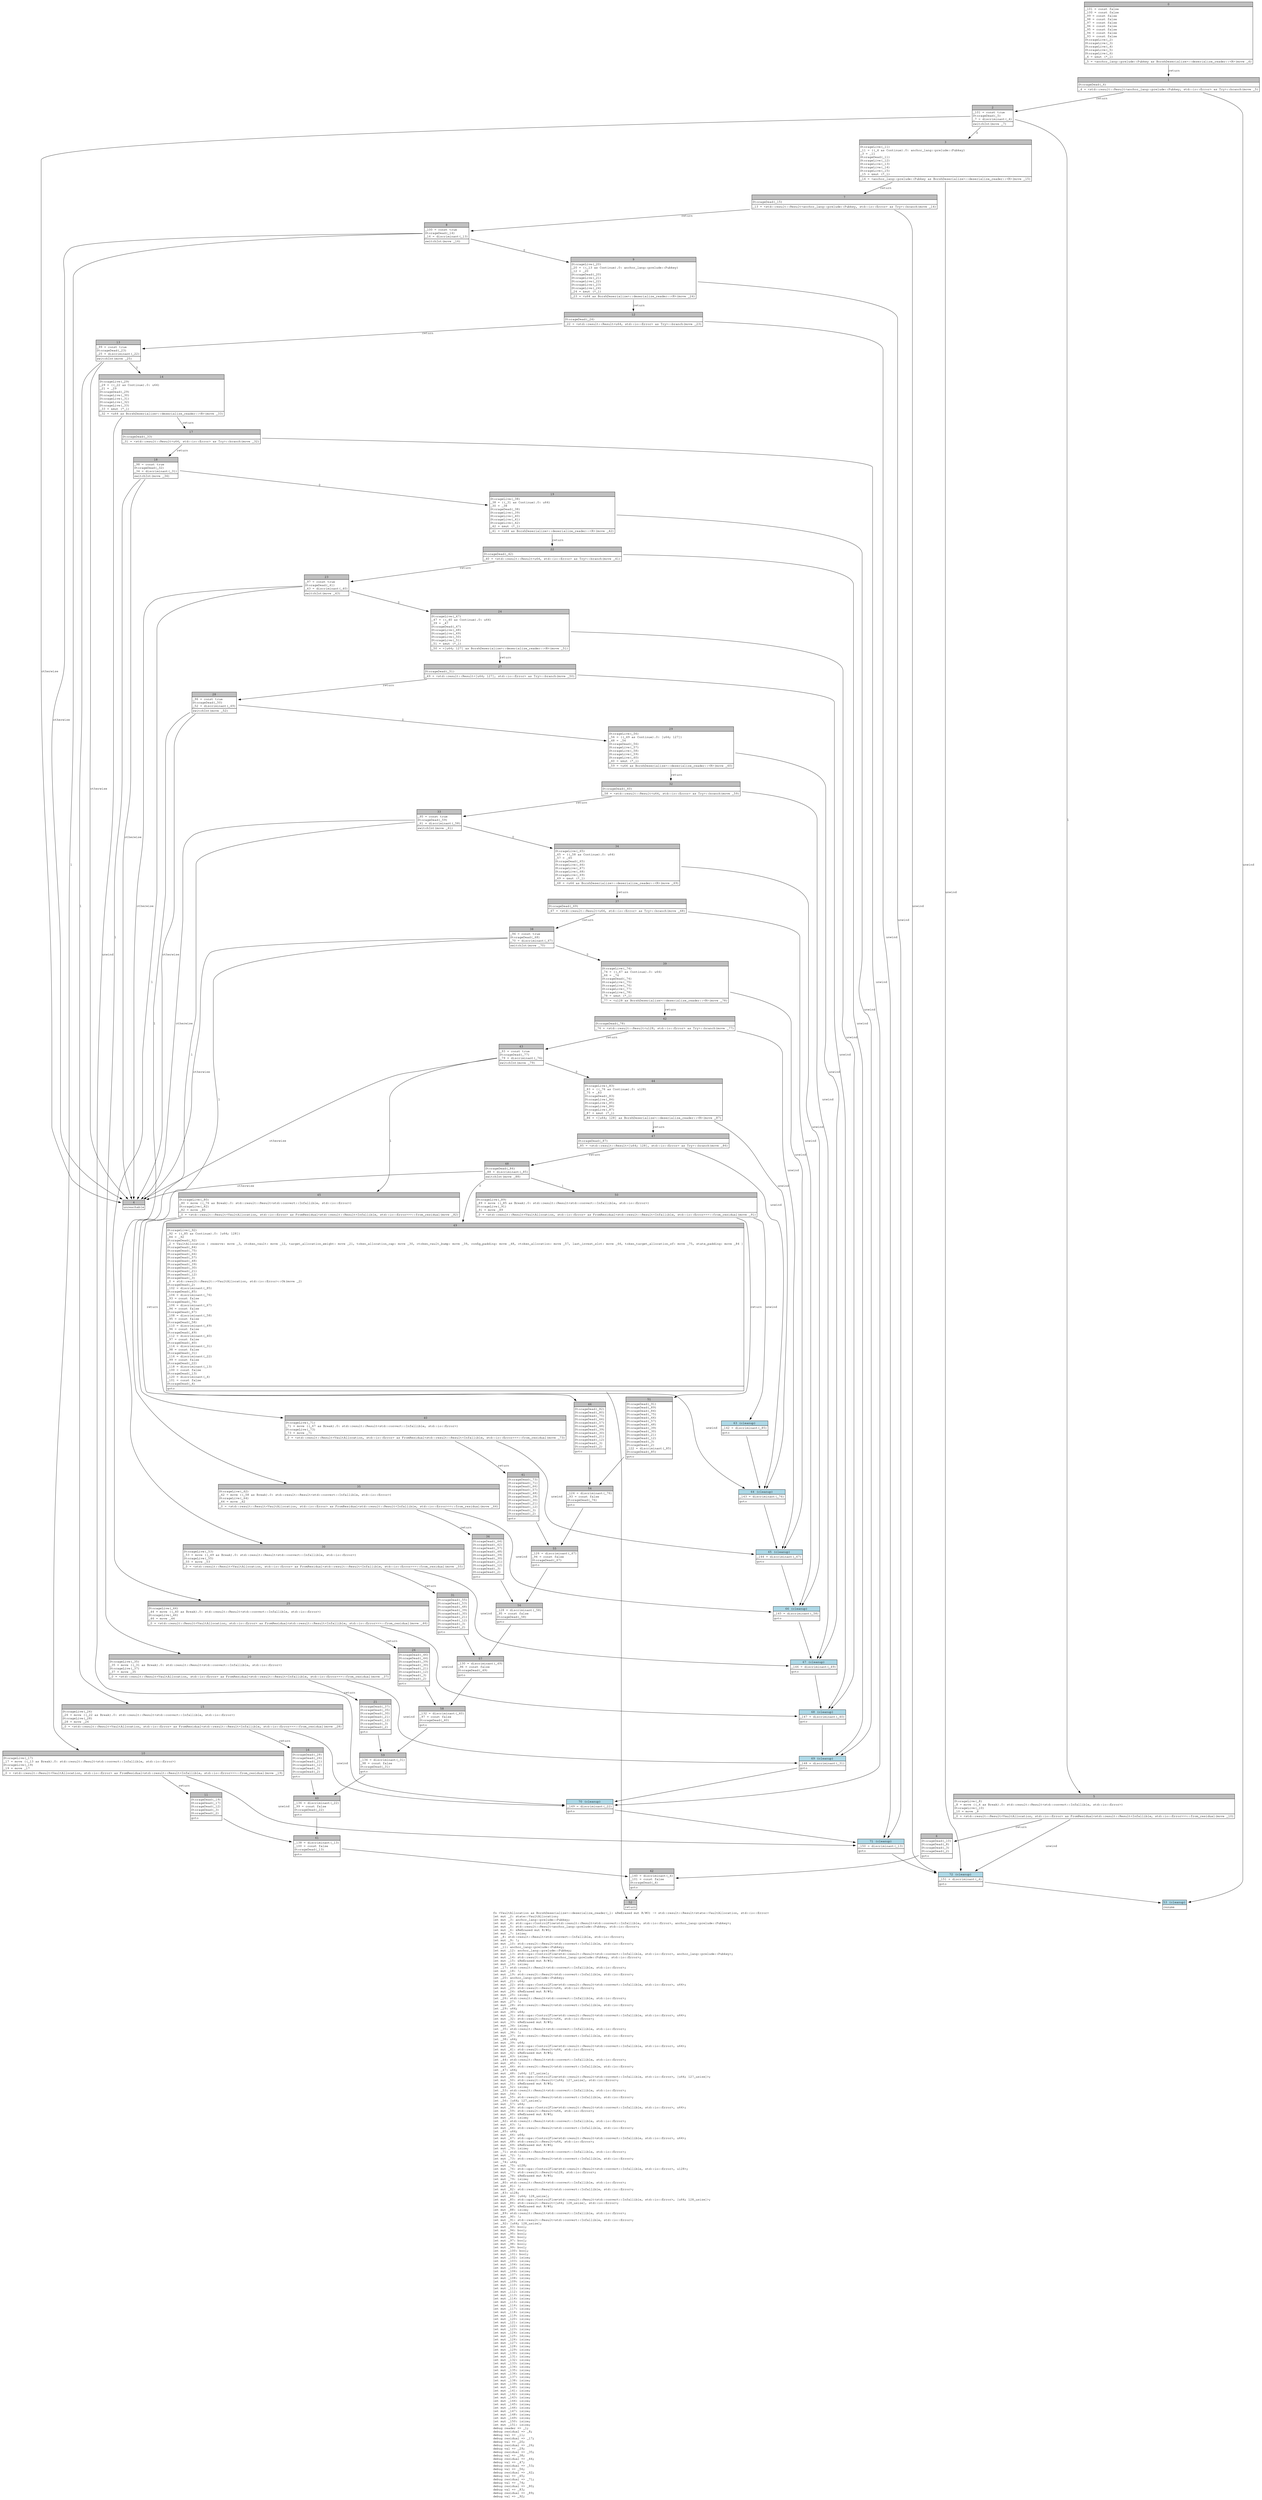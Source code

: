 digraph Mir_0_2753 {
    graph [fontname="Courier, monospace"];
    node [fontname="Courier, monospace"];
    edge [fontname="Courier, monospace"];
    label=<fn &lt;VaultAllocation as BorshDeserialize&gt;::deserialize_reader(_1: &amp;ReErased mut R/#0) -&gt; std::result::Result&lt;state::VaultAllocation, std::io::Error&gt;<br align="left"/>let mut _2: state::VaultAllocation;<br align="left"/>let mut _3: anchor_lang::prelude::Pubkey;<br align="left"/>let mut _4: std::ops::ControlFlow&lt;std::result::Result&lt;std::convert::Infallible, std::io::Error&gt;, anchor_lang::prelude::Pubkey&gt;;<br align="left"/>let mut _5: std::result::Result&lt;anchor_lang::prelude::Pubkey, std::io::Error&gt;;<br align="left"/>let mut _6: &amp;ReErased mut R/#0;<br align="left"/>let mut _7: isize;<br align="left"/>let _8: std::result::Result&lt;std::convert::Infallible, std::io::Error&gt;;<br align="left"/>let mut _9: !;<br align="left"/>let mut _10: std::result::Result&lt;std::convert::Infallible, std::io::Error&gt;;<br align="left"/>let _11: anchor_lang::prelude::Pubkey;<br align="left"/>let mut _12: anchor_lang::prelude::Pubkey;<br align="left"/>let mut _13: std::ops::ControlFlow&lt;std::result::Result&lt;std::convert::Infallible, std::io::Error&gt;, anchor_lang::prelude::Pubkey&gt;;<br align="left"/>let mut _14: std::result::Result&lt;anchor_lang::prelude::Pubkey, std::io::Error&gt;;<br align="left"/>let mut _15: &amp;ReErased mut R/#0;<br align="left"/>let mut _16: isize;<br align="left"/>let _17: std::result::Result&lt;std::convert::Infallible, std::io::Error&gt;;<br align="left"/>let mut _18: !;<br align="left"/>let mut _19: std::result::Result&lt;std::convert::Infallible, std::io::Error&gt;;<br align="left"/>let _20: anchor_lang::prelude::Pubkey;<br align="left"/>let mut _21: u64;<br align="left"/>let mut _22: std::ops::ControlFlow&lt;std::result::Result&lt;std::convert::Infallible, std::io::Error&gt;, u64&gt;;<br align="left"/>let mut _23: std::result::Result&lt;u64, std::io::Error&gt;;<br align="left"/>let mut _24: &amp;ReErased mut R/#0;<br align="left"/>let mut _25: isize;<br align="left"/>let _26: std::result::Result&lt;std::convert::Infallible, std::io::Error&gt;;<br align="left"/>let mut _27: !;<br align="left"/>let mut _28: std::result::Result&lt;std::convert::Infallible, std::io::Error&gt;;<br align="left"/>let _29: u64;<br align="left"/>let mut _30: u64;<br align="left"/>let mut _31: std::ops::ControlFlow&lt;std::result::Result&lt;std::convert::Infallible, std::io::Error&gt;, u64&gt;;<br align="left"/>let mut _32: std::result::Result&lt;u64, std::io::Error&gt;;<br align="left"/>let mut _33: &amp;ReErased mut R/#0;<br align="left"/>let mut _34: isize;<br align="left"/>let _35: std::result::Result&lt;std::convert::Infallible, std::io::Error&gt;;<br align="left"/>let mut _36: !;<br align="left"/>let mut _37: std::result::Result&lt;std::convert::Infallible, std::io::Error&gt;;<br align="left"/>let _38: u64;<br align="left"/>let mut _39: u64;<br align="left"/>let mut _40: std::ops::ControlFlow&lt;std::result::Result&lt;std::convert::Infallible, std::io::Error&gt;, u64&gt;;<br align="left"/>let mut _41: std::result::Result&lt;u64, std::io::Error&gt;;<br align="left"/>let mut _42: &amp;ReErased mut R/#0;<br align="left"/>let mut _43: isize;<br align="left"/>let _44: std::result::Result&lt;std::convert::Infallible, std::io::Error&gt;;<br align="left"/>let mut _45: !;<br align="left"/>let mut _46: std::result::Result&lt;std::convert::Infallible, std::io::Error&gt;;<br align="left"/>let _47: u64;<br align="left"/>let mut _48: [u64; 127_usize];<br align="left"/>let mut _49: std::ops::ControlFlow&lt;std::result::Result&lt;std::convert::Infallible, std::io::Error&gt;, [u64; 127_usize]&gt;;<br align="left"/>let mut _50: std::result::Result&lt;[u64; 127_usize], std::io::Error&gt;;<br align="left"/>let mut _51: &amp;ReErased mut R/#0;<br align="left"/>let mut _52: isize;<br align="left"/>let _53: std::result::Result&lt;std::convert::Infallible, std::io::Error&gt;;<br align="left"/>let mut _54: !;<br align="left"/>let mut _55: std::result::Result&lt;std::convert::Infallible, std::io::Error&gt;;<br align="left"/>let _56: [u64; 127_usize];<br align="left"/>let mut _57: u64;<br align="left"/>let mut _58: std::ops::ControlFlow&lt;std::result::Result&lt;std::convert::Infallible, std::io::Error&gt;, u64&gt;;<br align="left"/>let mut _59: std::result::Result&lt;u64, std::io::Error&gt;;<br align="left"/>let mut _60: &amp;ReErased mut R/#0;<br align="left"/>let mut _61: isize;<br align="left"/>let _62: std::result::Result&lt;std::convert::Infallible, std::io::Error&gt;;<br align="left"/>let mut _63: !;<br align="left"/>let mut _64: std::result::Result&lt;std::convert::Infallible, std::io::Error&gt;;<br align="left"/>let _65: u64;<br align="left"/>let mut _66: u64;<br align="left"/>let mut _67: std::ops::ControlFlow&lt;std::result::Result&lt;std::convert::Infallible, std::io::Error&gt;, u64&gt;;<br align="left"/>let mut _68: std::result::Result&lt;u64, std::io::Error&gt;;<br align="left"/>let mut _69: &amp;ReErased mut R/#0;<br align="left"/>let mut _70: isize;<br align="left"/>let _71: std::result::Result&lt;std::convert::Infallible, std::io::Error&gt;;<br align="left"/>let mut _72: !;<br align="left"/>let mut _73: std::result::Result&lt;std::convert::Infallible, std::io::Error&gt;;<br align="left"/>let _74: u64;<br align="left"/>let mut _75: u128;<br align="left"/>let mut _76: std::ops::ControlFlow&lt;std::result::Result&lt;std::convert::Infallible, std::io::Error&gt;, u128&gt;;<br align="left"/>let mut _77: std::result::Result&lt;u128, std::io::Error&gt;;<br align="left"/>let mut _78: &amp;ReErased mut R/#0;<br align="left"/>let mut _79: isize;<br align="left"/>let _80: std::result::Result&lt;std::convert::Infallible, std::io::Error&gt;;<br align="left"/>let mut _81: !;<br align="left"/>let mut _82: std::result::Result&lt;std::convert::Infallible, std::io::Error&gt;;<br align="left"/>let _83: u128;<br align="left"/>let mut _84: [u64; 128_usize];<br align="left"/>let mut _85: std::ops::ControlFlow&lt;std::result::Result&lt;std::convert::Infallible, std::io::Error&gt;, [u64; 128_usize]&gt;;<br align="left"/>let mut _86: std::result::Result&lt;[u64; 128_usize], std::io::Error&gt;;<br align="left"/>let mut _87: &amp;ReErased mut R/#0;<br align="left"/>let mut _88: isize;<br align="left"/>let _89: std::result::Result&lt;std::convert::Infallible, std::io::Error&gt;;<br align="left"/>let mut _90: !;<br align="left"/>let mut _91: std::result::Result&lt;std::convert::Infallible, std::io::Error&gt;;<br align="left"/>let _92: [u64; 128_usize];<br align="left"/>let mut _93: bool;<br align="left"/>let mut _94: bool;<br align="left"/>let mut _95: bool;<br align="left"/>let mut _96: bool;<br align="left"/>let mut _97: bool;<br align="left"/>let mut _98: bool;<br align="left"/>let mut _99: bool;<br align="left"/>let mut _100: bool;<br align="left"/>let mut _101: bool;<br align="left"/>let mut _102: isize;<br align="left"/>let mut _103: isize;<br align="left"/>let mut _104: isize;<br align="left"/>let mut _105: isize;<br align="left"/>let mut _106: isize;<br align="left"/>let mut _107: isize;<br align="left"/>let mut _108: isize;<br align="left"/>let mut _109: isize;<br align="left"/>let mut _110: isize;<br align="left"/>let mut _111: isize;<br align="left"/>let mut _112: isize;<br align="left"/>let mut _113: isize;<br align="left"/>let mut _114: isize;<br align="left"/>let mut _115: isize;<br align="left"/>let mut _116: isize;<br align="left"/>let mut _117: isize;<br align="left"/>let mut _118: isize;<br align="left"/>let mut _119: isize;<br align="left"/>let mut _120: isize;<br align="left"/>let mut _121: isize;<br align="left"/>let mut _122: isize;<br align="left"/>let mut _123: isize;<br align="left"/>let mut _124: isize;<br align="left"/>let mut _125: isize;<br align="left"/>let mut _126: isize;<br align="left"/>let mut _127: isize;<br align="left"/>let mut _128: isize;<br align="left"/>let mut _129: isize;<br align="left"/>let mut _130: isize;<br align="left"/>let mut _131: isize;<br align="left"/>let mut _132: isize;<br align="left"/>let mut _133: isize;<br align="left"/>let mut _134: isize;<br align="left"/>let mut _135: isize;<br align="left"/>let mut _136: isize;<br align="left"/>let mut _137: isize;<br align="left"/>let mut _138: isize;<br align="left"/>let mut _139: isize;<br align="left"/>let mut _140: isize;<br align="left"/>let mut _141: isize;<br align="left"/>let mut _142: isize;<br align="left"/>let mut _143: isize;<br align="left"/>let mut _144: isize;<br align="left"/>let mut _145: isize;<br align="left"/>let mut _146: isize;<br align="left"/>let mut _147: isize;<br align="left"/>let mut _148: isize;<br align="left"/>let mut _149: isize;<br align="left"/>let mut _150: isize;<br align="left"/>let mut _151: isize;<br align="left"/>debug reader =&gt; _1;<br align="left"/>debug residual =&gt; _8;<br align="left"/>debug val =&gt; _11;<br align="left"/>debug residual =&gt; _17;<br align="left"/>debug val =&gt; _20;<br align="left"/>debug residual =&gt; _26;<br align="left"/>debug val =&gt; _29;<br align="left"/>debug residual =&gt; _35;<br align="left"/>debug val =&gt; _38;<br align="left"/>debug residual =&gt; _44;<br align="left"/>debug val =&gt; _47;<br align="left"/>debug residual =&gt; _53;<br align="left"/>debug val =&gt; _56;<br align="left"/>debug residual =&gt; _62;<br align="left"/>debug val =&gt; _65;<br align="left"/>debug residual =&gt; _71;<br align="left"/>debug val =&gt; _74;<br align="left"/>debug residual =&gt; _80;<br align="left"/>debug val =&gt; _83;<br align="left"/>debug residual =&gt; _89;<br align="left"/>debug val =&gt; _92;<br align="left"/>>;
    bb0__0_2753 [shape="none", label=<<table border="0" cellborder="1" cellspacing="0"><tr><td bgcolor="gray" align="center" colspan="1">0</td></tr><tr><td align="left" balign="left">_101 = const false<br/>_100 = const false<br/>_99 = const false<br/>_98 = const false<br/>_97 = const false<br/>_96 = const false<br/>_95 = const false<br/>_94 = const false<br/>_93 = const false<br/>StorageLive(_2)<br/>StorageLive(_3)<br/>StorageLive(_4)<br/>StorageLive(_5)<br/>StorageLive(_6)<br/>_6 = &amp;mut (*_1)<br/></td></tr><tr><td align="left">_5 = &lt;anchor_lang::prelude::Pubkey as BorshDeserialize&gt;::deserialize_reader::&lt;R&gt;(move _6)</td></tr></table>>];
    bb1__0_2753 [shape="none", label=<<table border="0" cellborder="1" cellspacing="0"><tr><td bgcolor="gray" align="center" colspan="1">1</td></tr><tr><td align="left" balign="left">StorageDead(_6)<br/></td></tr><tr><td align="left">_4 = &lt;std::result::Result&lt;anchor_lang::prelude::Pubkey, std::io::Error&gt; as Try&gt;::branch(move _5)</td></tr></table>>];
    bb2__0_2753 [shape="none", label=<<table border="0" cellborder="1" cellspacing="0"><tr><td bgcolor="gray" align="center" colspan="1">2</td></tr><tr><td align="left" balign="left">_101 = const true<br/>StorageDead(_5)<br/>_7 = discriminant(_4)<br/></td></tr><tr><td align="left">switchInt(move _7)</td></tr></table>>];
    bb3__0_2753 [shape="none", label=<<table border="0" cellborder="1" cellspacing="0"><tr><td bgcolor="gray" align="center" colspan="1">3</td></tr><tr><td align="left" balign="left">StorageLive(_11)<br/>_11 = ((_4 as Continue).0: anchor_lang::prelude::Pubkey)<br/>_3 = _11<br/>StorageDead(_11)<br/>StorageLive(_12)<br/>StorageLive(_13)<br/>StorageLive(_14)<br/>StorageLive(_15)<br/>_15 = &amp;mut (*_1)<br/></td></tr><tr><td align="left">_14 = &lt;anchor_lang::prelude::Pubkey as BorshDeserialize&gt;::deserialize_reader::&lt;R&gt;(move _15)</td></tr></table>>];
    bb4__0_2753 [shape="none", label=<<table border="0" cellborder="1" cellspacing="0"><tr><td bgcolor="gray" align="center" colspan="1">4</td></tr><tr><td align="left">unreachable</td></tr></table>>];
    bb5__0_2753 [shape="none", label=<<table border="0" cellborder="1" cellspacing="0"><tr><td bgcolor="gray" align="center" colspan="1">5</td></tr><tr><td align="left" balign="left">StorageLive(_8)<br/>_8 = move ((_4 as Break).0: std::result::Result&lt;std::convert::Infallible, std::io::Error&gt;)<br/>StorageLive(_10)<br/>_10 = move _8<br/></td></tr><tr><td align="left">_0 = &lt;std::result::Result&lt;VaultAllocation, std::io::Error&gt; as FromResidual&lt;std::result::Result&lt;Infallible, std::io::Error&gt;&gt;&gt;::from_residual(move _10)</td></tr></table>>];
    bb6__0_2753 [shape="none", label=<<table border="0" cellborder="1" cellspacing="0"><tr><td bgcolor="gray" align="center" colspan="1">6</td></tr><tr><td align="left" balign="left">StorageDead(_10)<br/>StorageDead(_8)<br/>StorageDead(_3)<br/>StorageDead(_2)<br/></td></tr><tr><td align="left">goto</td></tr></table>>];
    bb7__0_2753 [shape="none", label=<<table border="0" cellborder="1" cellspacing="0"><tr><td bgcolor="gray" align="center" colspan="1">7</td></tr><tr><td align="left" balign="left">StorageDead(_15)<br/></td></tr><tr><td align="left">_13 = &lt;std::result::Result&lt;anchor_lang::prelude::Pubkey, std::io::Error&gt; as Try&gt;::branch(move _14)</td></tr></table>>];
    bb8__0_2753 [shape="none", label=<<table border="0" cellborder="1" cellspacing="0"><tr><td bgcolor="gray" align="center" colspan="1">8</td></tr><tr><td align="left" balign="left">_100 = const true<br/>StorageDead(_14)<br/>_16 = discriminant(_13)<br/></td></tr><tr><td align="left">switchInt(move _16)</td></tr></table>>];
    bb9__0_2753 [shape="none", label=<<table border="0" cellborder="1" cellspacing="0"><tr><td bgcolor="gray" align="center" colspan="1">9</td></tr><tr><td align="left" balign="left">StorageLive(_20)<br/>_20 = ((_13 as Continue).0: anchor_lang::prelude::Pubkey)<br/>_12 = _20<br/>StorageDead(_20)<br/>StorageLive(_21)<br/>StorageLive(_22)<br/>StorageLive(_23)<br/>StorageLive(_24)<br/>_24 = &amp;mut (*_1)<br/></td></tr><tr><td align="left">_23 = &lt;u64 as BorshDeserialize&gt;::deserialize_reader::&lt;R&gt;(move _24)</td></tr></table>>];
    bb10__0_2753 [shape="none", label=<<table border="0" cellborder="1" cellspacing="0"><tr><td bgcolor="gray" align="center" colspan="1">10</td></tr><tr><td align="left" balign="left">StorageLive(_17)<br/>_17 = move ((_13 as Break).0: std::result::Result&lt;std::convert::Infallible, std::io::Error&gt;)<br/>StorageLive(_19)<br/>_19 = move _17<br/></td></tr><tr><td align="left">_0 = &lt;std::result::Result&lt;VaultAllocation, std::io::Error&gt; as FromResidual&lt;std::result::Result&lt;Infallible, std::io::Error&gt;&gt;&gt;::from_residual(move _19)</td></tr></table>>];
    bb11__0_2753 [shape="none", label=<<table border="0" cellborder="1" cellspacing="0"><tr><td bgcolor="gray" align="center" colspan="1">11</td></tr><tr><td align="left" balign="left">StorageDead(_19)<br/>StorageDead(_17)<br/>StorageDead(_12)<br/>StorageDead(_3)<br/>StorageDead(_2)<br/></td></tr><tr><td align="left">goto</td></tr></table>>];
    bb12__0_2753 [shape="none", label=<<table border="0" cellborder="1" cellspacing="0"><tr><td bgcolor="gray" align="center" colspan="1">12</td></tr><tr><td align="left" balign="left">StorageDead(_24)<br/></td></tr><tr><td align="left">_22 = &lt;std::result::Result&lt;u64, std::io::Error&gt; as Try&gt;::branch(move _23)</td></tr></table>>];
    bb13__0_2753 [shape="none", label=<<table border="0" cellborder="1" cellspacing="0"><tr><td bgcolor="gray" align="center" colspan="1">13</td></tr><tr><td align="left" balign="left">_99 = const true<br/>StorageDead(_23)<br/>_25 = discriminant(_22)<br/></td></tr><tr><td align="left">switchInt(move _25)</td></tr></table>>];
    bb14__0_2753 [shape="none", label=<<table border="0" cellborder="1" cellspacing="0"><tr><td bgcolor="gray" align="center" colspan="1">14</td></tr><tr><td align="left" balign="left">StorageLive(_29)<br/>_29 = ((_22 as Continue).0: u64)<br/>_21 = _29<br/>StorageDead(_29)<br/>StorageLive(_30)<br/>StorageLive(_31)<br/>StorageLive(_32)<br/>StorageLive(_33)<br/>_33 = &amp;mut (*_1)<br/></td></tr><tr><td align="left">_32 = &lt;u64 as BorshDeserialize&gt;::deserialize_reader::&lt;R&gt;(move _33)</td></tr></table>>];
    bb15__0_2753 [shape="none", label=<<table border="0" cellborder="1" cellspacing="0"><tr><td bgcolor="gray" align="center" colspan="1">15</td></tr><tr><td align="left" balign="left">StorageLive(_26)<br/>_26 = move ((_22 as Break).0: std::result::Result&lt;std::convert::Infallible, std::io::Error&gt;)<br/>StorageLive(_28)<br/>_28 = move _26<br/></td></tr><tr><td align="left">_0 = &lt;std::result::Result&lt;VaultAllocation, std::io::Error&gt; as FromResidual&lt;std::result::Result&lt;Infallible, std::io::Error&gt;&gt;&gt;::from_residual(move _28)</td></tr></table>>];
    bb16__0_2753 [shape="none", label=<<table border="0" cellborder="1" cellspacing="0"><tr><td bgcolor="gray" align="center" colspan="1">16</td></tr><tr><td align="left" balign="left">StorageDead(_28)<br/>StorageDead(_26)<br/>StorageDead(_21)<br/>StorageDead(_12)<br/>StorageDead(_3)<br/>StorageDead(_2)<br/></td></tr><tr><td align="left">goto</td></tr></table>>];
    bb17__0_2753 [shape="none", label=<<table border="0" cellborder="1" cellspacing="0"><tr><td bgcolor="gray" align="center" colspan="1">17</td></tr><tr><td align="left" balign="left">StorageDead(_33)<br/></td></tr><tr><td align="left">_31 = &lt;std::result::Result&lt;u64, std::io::Error&gt; as Try&gt;::branch(move _32)</td></tr></table>>];
    bb18__0_2753 [shape="none", label=<<table border="0" cellborder="1" cellspacing="0"><tr><td bgcolor="gray" align="center" colspan="1">18</td></tr><tr><td align="left" balign="left">_98 = const true<br/>StorageDead(_32)<br/>_34 = discriminant(_31)<br/></td></tr><tr><td align="left">switchInt(move _34)</td></tr></table>>];
    bb19__0_2753 [shape="none", label=<<table border="0" cellborder="1" cellspacing="0"><tr><td bgcolor="gray" align="center" colspan="1">19</td></tr><tr><td align="left" balign="left">StorageLive(_38)<br/>_38 = ((_31 as Continue).0: u64)<br/>_30 = _38<br/>StorageDead(_38)<br/>StorageLive(_39)<br/>StorageLive(_40)<br/>StorageLive(_41)<br/>StorageLive(_42)<br/>_42 = &amp;mut (*_1)<br/></td></tr><tr><td align="left">_41 = &lt;u64 as BorshDeserialize&gt;::deserialize_reader::&lt;R&gt;(move _42)</td></tr></table>>];
    bb20__0_2753 [shape="none", label=<<table border="0" cellborder="1" cellspacing="0"><tr><td bgcolor="gray" align="center" colspan="1">20</td></tr><tr><td align="left" balign="left">StorageLive(_35)<br/>_35 = move ((_31 as Break).0: std::result::Result&lt;std::convert::Infallible, std::io::Error&gt;)<br/>StorageLive(_37)<br/>_37 = move _35<br/></td></tr><tr><td align="left">_0 = &lt;std::result::Result&lt;VaultAllocation, std::io::Error&gt; as FromResidual&lt;std::result::Result&lt;Infallible, std::io::Error&gt;&gt;&gt;::from_residual(move _37)</td></tr></table>>];
    bb21__0_2753 [shape="none", label=<<table border="0" cellborder="1" cellspacing="0"><tr><td bgcolor="gray" align="center" colspan="1">21</td></tr><tr><td align="left" balign="left">StorageDead(_37)<br/>StorageDead(_35)<br/>StorageDead(_30)<br/>StorageDead(_21)<br/>StorageDead(_12)<br/>StorageDead(_3)<br/>StorageDead(_2)<br/></td></tr><tr><td align="left">goto</td></tr></table>>];
    bb22__0_2753 [shape="none", label=<<table border="0" cellborder="1" cellspacing="0"><tr><td bgcolor="gray" align="center" colspan="1">22</td></tr><tr><td align="left" balign="left">StorageDead(_42)<br/></td></tr><tr><td align="left">_40 = &lt;std::result::Result&lt;u64, std::io::Error&gt; as Try&gt;::branch(move _41)</td></tr></table>>];
    bb23__0_2753 [shape="none", label=<<table border="0" cellborder="1" cellspacing="0"><tr><td bgcolor="gray" align="center" colspan="1">23</td></tr><tr><td align="left" balign="left">_97 = const true<br/>StorageDead(_41)<br/>_43 = discriminant(_40)<br/></td></tr><tr><td align="left">switchInt(move _43)</td></tr></table>>];
    bb24__0_2753 [shape="none", label=<<table border="0" cellborder="1" cellspacing="0"><tr><td bgcolor="gray" align="center" colspan="1">24</td></tr><tr><td align="left" balign="left">StorageLive(_47)<br/>_47 = ((_40 as Continue).0: u64)<br/>_39 = _47<br/>StorageDead(_47)<br/>StorageLive(_48)<br/>StorageLive(_49)<br/>StorageLive(_50)<br/>StorageLive(_51)<br/>_51 = &amp;mut (*_1)<br/></td></tr><tr><td align="left">_50 = &lt;[u64; 127] as BorshDeserialize&gt;::deserialize_reader::&lt;R&gt;(move _51)</td></tr></table>>];
    bb25__0_2753 [shape="none", label=<<table border="0" cellborder="1" cellspacing="0"><tr><td bgcolor="gray" align="center" colspan="1">25</td></tr><tr><td align="left" balign="left">StorageLive(_44)<br/>_44 = move ((_40 as Break).0: std::result::Result&lt;std::convert::Infallible, std::io::Error&gt;)<br/>StorageLive(_46)<br/>_46 = move _44<br/></td></tr><tr><td align="left">_0 = &lt;std::result::Result&lt;VaultAllocation, std::io::Error&gt; as FromResidual&lt;std::result::Result&lt;Infallible, std::io::Error&gt;&gt;&gt;::from_residual(move _46)</td></tr></table>>];
    bb26__0_2753 [shape="none", label=<<table border="0" cellborder="1" cellspacing="0"><tr><td bgcolor="gray" align="center" colspan="1">26</td></tr><tr><td align="left" balign="left">StorageDead(_46)<br/>StorageDead(_44)<br/>StorageDead(_39)<br/>StorageDead(_30)<br/>StorageDead(_21)<br/>StorageDead(_12)<br/>StorageDead(_3)<br/>StorageDead(_2)<br/></td></tr><tr><td align="left">goto</td></tr></table>>];
    bb27__0_2753 [shape="none", label=<<table border="0" cellborder="1" cellspacing="0"><tr><td bgcolor="gray" align="center" colspan="1">27</td></tr><tr><td align="left" balign="left">StorageDead(_51)<br/></td></tr><tr><td align="left">_49 = &lt;std::result::Result&lt;[u64; 127], std::io::Error&gt; as Try&gt;::branch(move _50)</td></tr></table>>];
    bb28__0_2753 [shape="none", label=<<table border="0" cellborder="1" cellspacing="0"><tr><td bgcolor="gray" align="center" colspan="1">28</td></tr><tr><td align="left" balign="left">_96 = const true<br/>StorageDead(_50)<br/>_52 = discriminant(_49)<br/></td></tr><tr><td align="left">switchInt(move _52)</td></tr></table>>];
    bb29__0_2753 [shape="none", label=<<table border="0" cellborder="1" cellspacing="0"><tr><td bgcolor="gray" align="center" colspan="1">29</td></tr><tr><td align="left" balign="left">StorageLive(_56)<br/>_56 = ((_49 as Continue).0: [u64; 127])<br/>_48 = _56<br/>StorageDead(_56)<br/>StorageLive(_57)<br/>StorageLive(_58)<br/>StorageLive(_59)<br/>StorageLive(_60)<br/>_60 = &amp;mut (*_1)<br/></td></tr><tr><td align="left">_59 = &lt;u64 as BorshDeserialize&gt;::deserialize_reader::&lt;R&gt;(move _60)</td></tr></table>>];
    bb30__0_2753 [shape="none", label=<<table border="0" cellborder="1" cellspacing="0"><tr><td bgcolor="gray" align="center" colspan="1">30</td></tr><tr><td align="left" balign="left">StorageLive(_53)<br/>_53 = move ((_49 as Break).0: std::result::Result&lt;std::convert::Infallible, std::io::Error&gt;)<br/>StorageLive(_55)<br/>_55 = move _53<br/></td></tr><tr><td align="left">_0 = &lt;std::result::Result&lt;VaultAllocation, std::io::Error&gt; as FromResidual&lt;std::result::Result&lt;Infallible, std::io::Error&gt;&gt;&gt;::from_residual(move _55)</td></tr></table>>];
    bb31__0_2753 [shape="none", label=<<table border="0" cellborder="1" cellspacing="0"><tr><td bgcolor="gray" align="center" colspan="1">31</td></tr><tr><td align="left" balign="left">StorageDead(_55)<br/>StorageDead(_53)<br/>StorageDead(_48)<br/>StorageDead(_39)<br/>StorageDead(_30)<br/>StorageDead(_21)<br/>StorageDead(_12)<br/>StorageDead(_3)<br/>StorageDead(_2)<br/></td></tr><tr><td align="left">goto</td></tr></table>>];
    bb32__0_2753 [shape="none", label=<<table border="0" cellborder="1" cellspacing="0"><tr><td bgcolor="gray" align="center" colspan="1">32</td></tr><tr><td align="left" balign="left">StorageDead(_60)<br/></td></tr><tr><td align="left">_58 = &lt;std::result::Result&lt;u64, std::io::Error&gt; as Try&gt;::branch(move _59)</td></tr></table>>];
    bb33__0_2753 [shape="none", label=<<table border="0" cellborder="1" cellspacing="0"><tr><td bgcolor="gray" align="center" colspan="1">33</td></tr><tr><td align="left" balign="left">_95 = const true<br/>StorageDead(_59)<br/>_61 = discriminant(_58)<br/></td></tr><tr><td align="left">switchInt(move _61)</td></tr></table>>];
    bb34__0_2753 [shape="none", label=<<table border="0" cellborder="1" cellspacing="0"><tr><td bgcolor="gray" align="center" colspan="1">34</td></tr><tr><td align="left" balign="left">StorageLive(_65)<br/>_65 = ((_58 as Continue).0: u64)<br/>_57 = _65<br/>StorageDead(_65)<br/>StorageLive(_66)<br/>StorageLive(_67)<br/>StorageLive(_68)<br/>StorageLive(_69)<br/>_69 = &amp;mut (*_1)<br/></td></tr><tr><td align="left">_68 = &lt;u64 as BorshDeserialize&gt;::deserialize_reader::&lt;R&gt;(move _69)</td></tr></table>>];
    bb35__0_2753 [shape="none", label=<<table border="0" cellborder="1" cellspacing="0"><tr><td bgcolor="gray" align="center" colspan="1">35</td></tr><tr><td align="left" balign="left">StorageLive(_62)<br/>_62 = move ((_58 as Break).0: std::result::Result&lt;std::convert::Infallible, std::io::Error&gt;)<br/>StorageLive(_64)<br/>_64 = move _62<br/></td></tr><tr><td align="left">_0 = &lt;std::result::Result&lt;VaultAllocation, std::io::Error&gt; as FromResidual&lt;std::result::Result&lt;Infallible, std::io::Error&gt;&gt;&gt;::from_residual(move _64)</td></tr></table>>];
    bb36__0_2753 [shape="none", label=<<table border="0" cellborder="1" cellspacing="0"><tr><td bgcolor="gray" align="center" colspan="1">36</td></tr><tr><td align="left" balign="left">StorageDead(_64)<br/>StorageDead(_62)<br/>StorageDead(_57)<br/>StorageDead(_48)<br/>StorageDead(_39)<br/>StorageDead(_30)<br/>StorageDead(_21)<br/>StorageDead(_12)<br/>StorageDead(_3)<br/>StorageDead(_2)<br/></td></tr><tr><td align="left">goto</td></tr></table>>];
    bb37__0_2753 [shape="none", label=<<table border="0" cellborder="1" cellspacing="0"><tr><td bgcolor="gray" align="center" colspan="1">37</td></tr><tr><td align="left" balign="left">StorageDead(_69)<br/></td></tr><tr><td align="left">_67 = &lt;std::result::Result&lt;u64, std::io::Error&gt; as Try&gt;::branch(move _68)</td></tr></table>>];
    bb38__0_2753 [shape="none", label=<<table border="0" cellborder="1" cellspacing="0"><tr><td bgcolor="gray" align="center" colspan="1">38</td></tr><tr><td align="left" balign="left">_94 = const true<br/>StorageDead(_68)<br/>_70 = discriminant(_67)<br/></td></tr><tr><td align="left">switchInt(move _70)</td></tr></table>>];
    bb39__0_2753 [shape="none", label=<<table border="0" cellborder="1" cellspacing="0"><tr><td bgcolor="gray" align="center" colspan="1">39</td></tr><tr><td align="left" balign="left">StorageLive(_74)<br/>_74 = ((_67 as Continue).0: u64)<br/>_66 = _74<br/>StorageDead(_74)<br/>StorageLive(_75)<br/>StorageLive(_76)<br/>StorageLive(_77)<br/>StorageLive(_78)<br/>_78 = &amp;mut (*_1)<br/></td></tr><tr><td align="left">_77 = &lt;u128 as BorshDeserialize&gt;::deserialize_reader::&lt;R&gt;(move _78)</td></tr></table>>];
    bb40__0_2753 [shape="none", label=<<table border="0" cellborder="1" cellspacing="0"><tr><td bgcolor="gray" align="center" colspan="1">40</td></tr><tr><td align="left" balign="left">StorageLive(_71)<br/>_71 = move ((_67 as Break).0: std::result::Result&lt;std::convert::Infallible, std::io::Error&gt;)<br/>StorageLive(_73)<br/>_73 = move _71<br/></td></tr><tr><td align="left">_0 = &lt;std::result::Result&lt;VaultAllocation, std::io::Error&gt; as FromResidual&lt;std::result::Result&lt;Infallible, std::io::Error&gt;&gt;&gt;::from_residual(move _73)</td></tr></table>>];
    bb41__0_2753 [shape="none", label=<<table border="0" cellborder="1" cellspacing="0"><tr><td bgcolor="gray" align="center" colspan="1">41</td></tr><tr><td align="left" balign="left">StorageDead(_73)<br/>StorageDead(_71)<br/>StorageDead(_66)<br/>StorageDead(_57)<br/>StorageDead(_48)<br/>StorageDead(_39)<br/>StorageDead(_30)<br/>StorageDead(_21)<br/>StorageDead(_12)<br/>StorageDead(_3)<br/>StorageDead(_2)<br/></td></tr><tr><td align="left">goto</td></tr></table>>];
    bb42__0_2753 [shape="none", label=<<table border="0" cellborder="1" cellspacing="0"><tr><td bgcolor="gray" align="center" colspan="1">42</td></tr><tr><td align="left" balign="left">StorageDead(_78)<br/></td></tr><tr><td align="left">_76 = &lt;std::result::Result&lt;u128, std::io::Error&gt; as Try&gt;::branch(move _77)</td></tr></table>>];
    bb43__0_2753 [shape="none", label=<<table border="0" cellborder="1" cellspacing="0"><tr><td bgcolor="gray" align="center" colspan="1">43</td></tr><tr><td align="left" balign="left">_93 = const true<br/>StorageDead(_77)<br/>_79 = discriminant(_76)<br/></td></tr><tr><td align="left">switchInt(move _79)</td></tr></table>>];
    bb44__0_2753 [shape="none", label=<<table border="0" cellborder="1" cellspacing="0"><tr><td bgcolor="gray" align="center" colspan="1">44</td></tr><tr><td align="left" balign="left">StorageLive(_83)<br/>_83 = ((_76 as Continue).0: u128)<br/>_75 = _83<br/>StorageDead(_83)<br/>StorageLive(_84)<br/>StorageLive(_85)<br/>StorageLive(_86)<br/>StorageLive(_87)<br/>_87 = &amp;mut (*_1)<br/></td></tr><tr><td align="left">_86 = &lt;[u64; 128] as BorshDeserialize&gt;::deserialize_reader::&lt;R&gt;(move _87)</td></tr></table>>];
    bb45__0_2753 [shape="none", label=<<table border="0" cellborder="1" cellspacing="0"><tr><td bgcolor="gray" align="center" colspan="1">45</td></tr><tr><td align="left" balign="left">StorageLive(_80)<br/>_80 = move ((_76 as Break).0: std::result::Result&lt;std::convert::Infallible, std::io::Error&gt;)<br/>StorageLive(_82)<br/>_82 = move _80<br/></td></tr><tr><td align="left">_0 = &lt;std::result::Result&lt;VaultAllocation, std::io::Error&gt; as FromResidual&lt;std::result::Result&lt;Infallible, std::io::Error&gt;&gt;&gt;::from_residual(move _82)</td></tr></table>>];
    bb46__0_2753 [shape="none", label=<<table border="0" cellborder="1" cellspacing="0"><tr><td bgcolor="gray" align="center" colspan="1">46</td></tr><tr><td align="left" balign="left">StorageDead(_82)<br/>StorageDead(_80)<br/>StorageDead(_75)<br/>StorageDead(_66)<br/>StorageDead(_57)<br/>StorageDead(_48)<br/>StorageDead(_39)<br/>StorageDead(_30)<br/>StorageDead(_21)<br/>StorageDead(_12)<br/>StorageDead(_3)<br/>StorageDead(_2)<br/></td></tr><tr><td align="left">goto</td></tr></table>>];
    bb47__0_2753 [shape="none", label=<<table border="0" cellborder="1" cellspacing="0"><tr><td bgcolor="gray" align="center" colspan="1">47</td></tr><tr><td align="left" balign="left">StorageDead(_87)<br/></td></tr><tr><td align="left">_85 = &lt;std::result::Result&lt;[u64; 128], std::io::Error&gt; as Try&gt;::branch(move _86)</td></tr></table>>];
    bb48__0_2753 [shape="none", label=<<table border="0" cellborder="1" cellspacing="0"><tr><td bgcolor="gray" align="center" colspan="1">48</td></tr><tr><td align="left" balign="left">StorageDead(_86)<br/>_88 = discriminant(_85)<br/></td></tr><tr><td align="left">switchInt(move _88)</td></tr></table>>];
    bb49__0_2753 [shape="none", label=<<table border="0" cellborder="1" cellspacing="0"><tr><td bgcolor="gray" align="center" colspan="1">49</td></tr><tr><td align="left" balign="left">StorageLive(_92)<br/>_92 = ((_85 as Continue).0: [u64; 128])<br/>_84 = _92<br/>StorageDead(_92)<br/>_2 = VaultAllocation { reserve: move _3, ctoken_vault: move _12, target_allocation_weight: move _21, token_allocation_cap: move _30, ctoken_vault_bump: move _39, config_padding: move _48, ctoken_allocation: move _57, last_invest_slot: move _66, token_target_allocation_sf: move _75, state_padding: move _84 }<br/>StorageDead(_84)<br/>StorageDead(_75)<br/>StorageDead(_66)<br/>StorageDead(_57)<br/>StorageDead(_48)<br/>StorageDead(_39)<br/>StorageDead(_30)<br/>StorageDead(_21)<br/>StorageDead(_12)<br/>StorageDead(_3)<br/>_0 = std::result::Result::&lt;VaultAllocation, std::io::Error&gt;::Ok(move _2)<br/>StorageDead(_2)<br/>_102 = discriminant(_85)<br/>StorageDead(_85)<br/>_104 = discriminant(_76)<br/>_93 = const false<br/>StorageDead(_76)<br/>_106 = discriminant(_67)<br/>_94 = const false<br/>StorageDead(_67)<br/>_108 = discriminant(_58)<br/>_95 = const false<br/>StorageDead(_58)<br/>_110 = discriminant(_49)<br/>_96 = const false<br/>StorageDead(_49)<br/>_112 = discriminant(_40)<br/>_97 = const false<br/>StorageDead(_40)<br/>_114 = discriminant(_31)<br/>_98 = const false<br/>StorageDead(_31)<br/>_116 = discriminant(_22)<br/>_99 = const false<br/>StorageDead(_22)<br/>_118 = discriminant(_13)<br/>_100 = const false<br/>StorageDead(_13)<br/>_120 = discriminant(_4)<br/>_101 = const false<br/>StorageDead(_4)<br/></td></tr><tr><td align="left">goto</td></tr></table>>];
    bb50__0_2753 [shape="none", label=<<table border="0" cellborder="1" cellspacing="0"><tr><td bgcolor="gray" align="center" colspan="1">50</td></tr><tr><td align="left" balign="left">StorageLive(_89)<br/>_89 = move ((_85 as Break).0: std::result::Result&lt;std::convert::Infallible, std::io::Error&gt;)<br/>StorageLive(_91)<br/>_91 = move _89<br/></td></tr><tr><td align="left">_0 = &lt;std::result::Result&lt;VaultAllocation, std::io::Error&gt; as FromResidual&lt;std::result::Result&lt;Infallible, std::io::Error&gt;&gt;&gt;::from_residual(move _91)</td></tr></table>>];
    bb51__0_2753 [shape="none", label=<<table border="0" cellborder="1" cellspacing="0"><tr><td bgcolor="gray" align="center" colspan="1">51</td></tr><tr><td align="left" balign="left">StorageDead(_91)<br/>StorageDead(_89)<br/>StorageDead(_84)<br/>StorageDead(_75)<br/>StorageDead(_66)<br/>StorageDead(_57)<br/>StorageDead(_48)<br/>StorageDead(_39)<br/>StorageDead(_30)<br/>StorageDead(_21)<br/>StorageDead(_12)<br/>StorageDead(_3)<br/>StorageDead(_2)<br/>_122 = discriminant(_85)<br/>StorageDead(_85)<br/></td></tr><tr><td align="left">goto</td></tr></table>>];
    bb52__0_2753 [shape="none", label=<<table border="0" cellborder="1" cellspacing="0"><tr><td bgcolor="gray" align="center" colspan="1">52</td></tr><tr><td align="left">return</td></tr></table>>];
    bb53__0_2753 [shape="none", label=<<table border="0" cellborder="1" cellspacing="0"><tr><td bgcolor="lightblue" align="center" colspan="1">53 (cleanup)</td></tr><tr><td align="left">resume</td></tr></table>>];
    bb54__0_2753 [shape="none", label=<<table border="0" cellborder="1" cellspacing="0"><tr><td bgcolor="gray" align="center" colspan="1">54</td></tr><tr><td align="left" balign="left">_124 = discriminant(_76)<br/>_93 = const false<br/>StorageDead(_76)<br/></td></tr><tr><td align="left">goto</td></tr></table>>];
    bb55__0_2753 [shape="none", label=<<table border="0" cellborder="1" cellspacing="0"><tr><td bgcolor="gray" align="center" colspan="1">55</td></tr><tr><td align="left" balign="left">_126 = discriminant(_67)<br/>_94 = const false<br/>StorageDead(_67)<br/></td></tr><tr><td align="left">goto</td></tr></table>>];
    bb56__0_2753 [shape="none", label=<<table border="0" cellborder="1" cellspacing="0"><tr><td bgcolor="gray" align="center" colspan="1">56</td></tr><tr><td align="left" balign="left">_128 = discriminant(_58)<br/>_95 = const false<br/>StorageDead(_58)<br/></td></tr><tr><td align="left">goto</td></tr></table>>];
    bb57__0_2753 [shape="none", label=<<table border="0" cellborder="1" cellspacing="0"><tr><td bgcolor="gray" align="center" colspan="1">57</td></tr><tr><td align="left" balign="left">_130 = discriminant(_49)<br/>_96 = const false<br/>StorageDead(_49)<br/></td></tr><tr><td align="left">goto</td></tr></table>>];
    bb58__0_2753 [shape="none", label=<<table border="0" cellborder="1" cellspacing="0"><tr><td bgcolor="gray" align="center" colspan="1">58</td></tr><tr><td align="left" balign="left">_132 = discriminant(_40)<br/>_97 = const false<br/>StorageDead(_40)<br/></td></tr><tr><td align="left">goto</td></tr></table>>];
    bb59__0_2753 [shape="none", label=<<table border="0" cellborder="1" cellspacing="0"><tr><td bgcolor="gray" align="center" colspan="1">59</td></tr><tr><td align="left" balign="left">_134 = discriminant(_31)<br/>_98 = const false<br/>StorageDead(_31)<br/></td></tr><tr><td align="left">goto</td></tr></table>>];
    bb60__0_2753 [shape="none", label=<<table border="0" cellborder="1" cellspacing="0"><tr><td bgcolor="gray" align="center" colspan="1">60</td></tr><tr><td align="left" balign="left">_136 = discriminant(_22)<br/>_99 = const false<br/>StorageDead(_22)<br/></td></tr><tr><td align="left">goto</td></tr></table>>];
    bb61__0_2753 [shape="none", label=<<table border="0" cellborder="1" cellspacing="0"><tr><td bgcolor="gray" align="center" colspan="1">61</td></tr><tr><td align="left" balign="left">_138 = discriminant(_13)<br/>_100 = const false<br/>StorageDead(_13)<br/></td></tr><tr><td align="left">goto</td></tr></table>>];
    bb62__0_2753 [shape="none", label=<<table border="0" cellborder="1" cellspacing="0"><tr><td bgcolor="gray" align="center" colspan="1">62</td></tr><tr><td align="left" balign="left">_140 = discriminant(_4)<br/>_101 = const false<br/>StorageDead(_4)<br/></td></tr><tr><td align="left">goto</td></tr></table>>];
    bb63__0_2753 [shape="none", label=<<table border="0" cellborder="1" cellspacing="0"><tr><td bgcolor="lightblue" align="center" colspan="1">63 (cleanup)</td></tr><tr><td align="left" balign="left">_142 = discriminant(_85)<br/></td></tr><tr><td align="left">goto</td></tr></table>>];
    bb64__0_2753 [shape="none", label=<<table border="0" cellborder="1" cellspacing="0"><tr><td bgcolor="lightblue" align="center" colspan="1">64 (cleanup)</td></tr><tr><td align="left" balign="left">_143 = discriminant(_76)<br/></td></tr><tr><td align="left">goto</td></tr></table>>];
    bb65__0_2753 [shape="none", label=<<table border="0" cellborder="1" cellspacing="0"><tr><td bgcolor="lightblue" align="center" colspan="1">65 (cleanup)</td></tr><tr><td align="left" balign="left">_144 = discriminant(_67)<br/></td></tr><tr><td align="left">goto</td></tr></table>>];
    bb66__0_2753 [shape="none", label=<<table border="0" cellborder="1" cellspacing="0"><tr><td bgcolor="lightblue" align="center" colspan="1">66 (cleanup)</td></tr><tr><td align="left" balign="left">_145 = discriminant(_58)<br/></td></tr><tr><td align="left">goto</td></tr></table>>];
    bb67__0_2753 [shape="none", label=<<table border="0" cellborder="1" cellspacing="0"><tr><td bgcolor="lightblue" align="center" colspan="1">67 (cleanup)</td></tr><tr><td align="left" balign="left">_146 = discriminant(_49)<br/></td></tr><tr><td align="left">goto</td></tr></table>>];
    bb68__0_2753 [shape="none", label=<<table border="0" cellborder="1" cellspacing="0"><tr><td bgcolor="lightblue" align="center" colspan="1">68 (cleanup)</td></tr><tr><td align="left" balign="left">_147 = discriminant(_40)<br/></td></tr><tr><td align="left">goto</td></tr></table>>];
    bb69__0_2753 [shape="none", label=<<table border="0" cellborder="1" cellspacing="0"><tr><td bgcolor="lightblue" align="center" colspan="1">69 (cleanup)</td></tr><tr><td align="left" balign="left">_148 = discriminant(_31)<br/></td></tr><tr><td align="left">goto</td></tr></table>>];
    bb70__0_2753 [shape="none", label=<<table border="0" cellborder="1" cellspacing="0"><tr><td bgcolor="lightblue" align="center" colspan="1">70 (cleanup)</td></tr><tr><td align="left" balign="left">_149 = discriminant(_22)<br/></td></tr><tr><td align="left">goto</td></tr></table>>];
    bb71__0_2753 [shape="none", label=<<table border="0" cellborder="1" cellspacing="0"><tr><td bgcolor="lightblue" align="center" colspan="1">71 (cleanup)</td></tr><tr><td align="left" balign="left">_150 = discriminant(_13)<br/></td></tr><tr><td align="left">goto</td></tr></table>>];
    bb72__0_2753 [shape="none", label=<<table border="0" cellborder="1" cellspacing="0"><tr><td bgcolor="lightblue" align="center" colspan="1">72 (cleanup)</td></tr><tr><td align="left" balign="left">_151 = discriminant(_4)<br/></td></tr><tr><td align="left">goto</td></tr></table>>];
    bb0__0_2753 -> bb1__0_2753 [label="return"];
    bb1__0_2753 -> bb2__0_2753 [label="return"];
    bb1__0_2753 -> bb53__0_2753 [label="unwind"];
    bb2__0_2753 -> bb3__0_2753 [label="0"];
    bb2__0_2753 -> bb5__0_2753 [label="1"];
    bb2__0_2753 -> bb4__0_2753 [label="otherwise"];
    bb3__0_2753 -> bb7__0_2753 [label="return"];
    bb3__0_2753 -> bb72__0_2753 [label="unwind"];
    bb5__0_2753 -> bb6__0_2753 [label="return"];
    bb5__0_2753 -> bb72__0_2753 [label="unwind"];
    bb6__0_2753 -> bb62__0_2753 [label=""];
    bb7__0_2753 -> bb8__0_2753 [label="return"];
    bb7__0_2753 -> bb72__0_2753 [label="unwind"];
    bb8__0_2753 -> bb9__0_2753 [label="0"];
    bb8__0_2753 -> bb10__0_2753 [label="1"];
    bb8__0_2753 -> bb4__0_2753 [label="otherwise"];
    bb9__0_2753 -> bb12__0_2753 [label="return"];
    bb9__0_2753 -> bb71__0_2753 [label="unwind"];
    bb10__0_2753 -> bb11__0_2753 [label="return"];
    bb10__0_2753 -> bb71__0_2753 [label="unwind"];
    bb11__0_2753 -> bb61__0_2753 [label=""];
    bb12__0_2753 -> bb13__0_2753 [label="return"];
    bb12__0_2753 -> bb71__0_2753 [label="unwind"];
    bb13__0_2753 -> bb14__0_2753 [label="0"];
    bb13__0_2753 -> bb15__0_2753 [label="1"];
    bb13__0_2753 -> bb4__0_2753 [label="otherwise"];
    bb14__0_2753 -> bb17__0_2753 [label="return"];
    bb14__0_2753 -> bb70__0_2753 [label="unwind"];
    bb15__0_2753 -> bb16__0_2753 [label="return"];
    bb15__0_2753 -> bb70__0_2753 [label="unwind"];
    bb16__0_2753 -> bb60__0_2753 [label=""];
    bb17__0_2753 -> bb18__0_2753 [label="return"];
    bb17__0_2753 -> bb70__0_2753 [label="unwind"];
    bb18__0_2753 -> bb19__0_2753 [label="0"];
    bb18__0_2753 -> bb20__0_2753 [label="1"];
    bb18__0_2753 -> bb4__0_2753 [label="otherwise"];
    bb19__0_2753 -> bb22__0_2753 [label="return"];
    bb19__0_2753 -> bb69__0_2753 [label="unwind"];
    bb20__0_2753 -> bb21__0_2753 [label="return"];
    bb20__0_2753 -> bb69__0_2753 [label="unwind"];
    bb21__0_2753 -> bb59__0_2753 [label=""];
    bb22__0_2753 -> bb23__0_2753 [label="return"];
    bb22__0_2753 -> bb69__0_2753 [label="unwind"];
    bb23__0_2753 -> bb24__0_2753 [label="0"];
    bb23__0_2753 -> bb25__0_2753 [label="1"];
    bb23__0_2753 -> bb4__0_2753 [label="otherwise"];
    bb24__0_2753 -> bb27__0_2753 [label="return"];
    bb24__0_2753 -> bb68__0_2753 [label="unwind"];
    bb25__0_2753 -> bb26__0_2753 [label="return"];
    bb25__0_2753 -> bb68__0_2753 [label="unwind"];
    bb26__0_2753 -> bb58__0_2753 [label=""];
    bb27__0_2753 -> bb28__0_2753 [label="return"];
    bb27__0_2753 -> bb68__0_2753 [label="unwind"];
    bb28__0_2753 -> bb29__0_2753 [label="0"];
    bb28__0_2753 -> bb30__0_2753 [label="1"];
    bb28__0_2753 -> bb4__0_2753 [label="otherwise"];
    bb29__0_2753 -> bb32__0_2753 [label="return"];
    bb29__0_2753 -> bb67__0_2753 [label="unwind"];
    bb30__0_2753 -> bb31__0_2753 [label="return"];
    bb30__0_2753 -> bb67__0_2753 [label="unwind"];
    bb31__0_2753 -> bb57__0_2753 [label=""];
    bb32__0_2753 -> bb33__0_2753 [label="return"];
    bb32__0_2753 -> bb67__0_2753 [label="unwind"];
    bb33__0_2753 -> bb34__0_2753 [label="0"];
    bb33__0_2753 -> bb35__0_2753 [label="1"];
    bb33__0_2753 -> bb4__0_2753 [label="otherwise"];
    bb34__0_2753 -> bb37__0_2753 [label="return"];
    bb34__0_2753 -> bb66__0_2753 [label="unwind"];
    bb35__0_2753 -> bb36__0_2753 [label="return"];
    bb35__0_2753 -> bb66__0_2753 [label="unwind"];
    bb36__0_2753 -> bb56__0_2753 [label=""];
    bb37__0_2753 -> bb38__0_2753 [label="return"];
    bb37__0_2753 -> bb66__0_2753 [label="unwind"];
    bb38__0_2753 -> bb39__0_2753 [label="0"];
    bb38__0_2753 -> bb40__0_2753 [label="1"];
    bb38__0_2753 -> bb4__0_2753 [label="otherwise"];
    bb39__0_2753 -> bb42__0_2753 [label="return"];
    bb39__0_2753 -> bb65__0_2753 [label="unwind"];
    bb40__0_2753 -> bb41__0_2753 [label="return"];
    bb40__0_2753 -> bb65__0_2753 [label="unwind"];
    bb41__0_2753 -> bb55__0_2753 [label=""];
    bb42__0_2753 -> bb43__0_2753 [label="return"];
    bb42__0_2753 -> bb65__0_2753 [label="unwind"];
    bb43__0_2753 -> bb44__0_2753 [label="0"];
    bb43__0_2753 -> bb45__0_2753 [label="1"];
    bb43__0_2753 -> bb4__0_2753 [label="otherwise"];
    bb44__0_2753 -> bb47__0_2753 [label="return"];
    bb44__0_2753 -> bb64__0_2753 [label="unwind"];
    bb45__0_2753 -> bb46__0_2753 [label="return"];
    bb45__0_2753 -> bb64__0_2753 [label="unwind"];
    bb46__0_2753 -> bb54__0_2753 [label=""];
    bb47__0_2753 -> bb48__0_2753 [label="return"];
    bb47__0_2753 -> bb64__0_2753 [label="unwind"];
    bb48__0_2753 -> bb49__0_2753 [label="0"];
    bb48__0_2753 -> bb50__0_2753 [label="1"];
    bb48__0_2753 -> bb4__0_2753 [label="otherwise"];
    bb49__0_2753 -> bb52__0_2753 [label=""];
    bb50__0_2753 -> bb51__0_2753 [label="return"];
    bb50__0_2753 -> bb63__0_2753 [label="unwind"];
    bb51__0_2753 -> bb54__0_2753 [label=""];
    bb54__0_2753 -> bb55__0_2753 [label=""];
    bb55__0_2753 -> bb56__0_2753 [label=""];
    bb56__0_2753 -> bb57__0_2753 [label=""];
    bb57__0_2753 -> bb58__0_2753 [label=""];
    bb58__0_2753 -> bb59__0_2753 [label=""];
    bb59__0_2753 -> bb60__0_2753 [label=""];
    bb60__0_2753 -> bb61__0_2753 [label=""];
    bb61__0_2753 -> bb62__0_2753 [label=""];
    bb62__0_2753 -> bb52__0_2753 [label=""];
    bb63__0_2753 -> bb64__0_2753 [label=""];
    bb64__0_2753 -> bb65__0_2753 [label=""];
    bb65__0_2753 -> bb66__0_2753 [label=""];
    bb66__0_2753 -> bb67__0_2753 [label=""];
    bb67__0_2753 -> bb68__0_2753 [label=""];
    bb68__0_2753 -> bb69__0_2753 [label=""];
    bb69__0_2753 -> bb70__0_2753 [label=""];
    bb70__0_2753 -> bb71__0_2753 [label=""];
    bb71__0_2753 -> bb72__0_2753 [label=""];
    bb72__0_2753 -> bb53__0_2753 [label=""];
}

